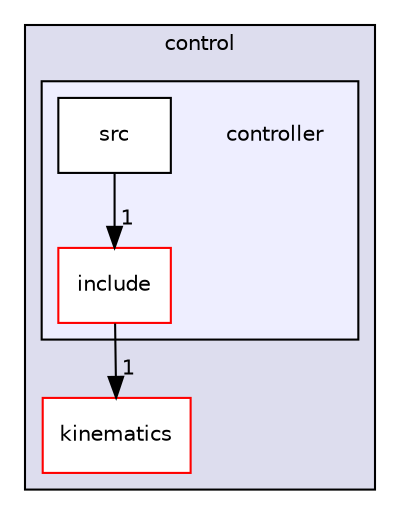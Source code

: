 digraph "catkin_ws/src/control/controller" {
  compound=true
  node [ fontsize="10", fontname="Helvetica"];
  edge [ labelfontsize="10", labelfontname="Helvetica"];
  subgraph clusterdir_d7dffebed82cce8cf49f9c429afefc35 {
    graph [ bgcolor="#ddddee", pencolor="black", label="control" fontname="Helvetica", fontsize="10", URL="dir_d7dffebed82cce8cf49f9c429afefc35.html"]
  dir_ec790efbf722e6db93e0634c133a57ed [shape=box label="kinematics" fillcolor="white" style="filled" color="red" URL="dir_ec790efbf722e6db93e0634c133a57ed.html"];
  subgraph clusterdir_f18325caa9b500100f9e41ac088b4b56 {
    graph [ bgcolor="#eeeeff", pencolor="black", label="" URL="dir_f18325caa9b500100f9e41ac088b4b56.html"];
    dir_f18325caa9b500100f9e41ac088b4b56 [shape=plaintext label="controller"];
  dir_88217c1e21793ec1d677240eb766635a [shape=box label="include" fillcolor="white" style="filled" color="red" URL="dir_88217c1e21793ec1d677240eb766635a.html"];
  dir_367f71a7d1a25c54572ae21d1222b1a7 [shape=box label="src" fillcolor="white" style="filled" URL="dir_367f71a7d1a25c54572ae21d1222b1a7.html"];
  }
  }
  dir_367f71a7d1a25c54572ae21d1222b1a7->dir_88217c1e21793ec1d677240eb766635a [headlabel="1", labeldistance=1.5 headhref="dir_000042_000040.html"];
  dir_88217c1e21793ec1d677240eb766635a->dir_ec790efbf722e6db93e0634c133a57ed [headlabel="1", labeldistance=1.5 headhref="dir_000040_000010.html"];
}
